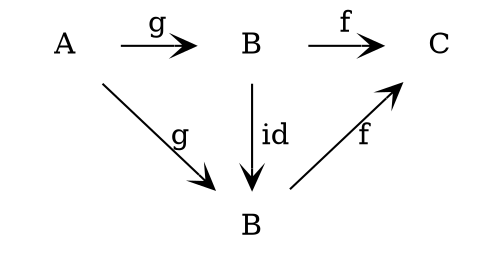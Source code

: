 digraph {
  rankdir=TB;
  node[shape=plaintext];
  edge[arrowhead=vee, arrowtail=vee];
  A -> B [label=g];
  B -> C [label=f];
  A -> B2 [label=g];
  B2 -> C [label=f];
  B -> B2 [label=< id>];
  B2 [label=B];
  {rank=same; A,B,C};
}
